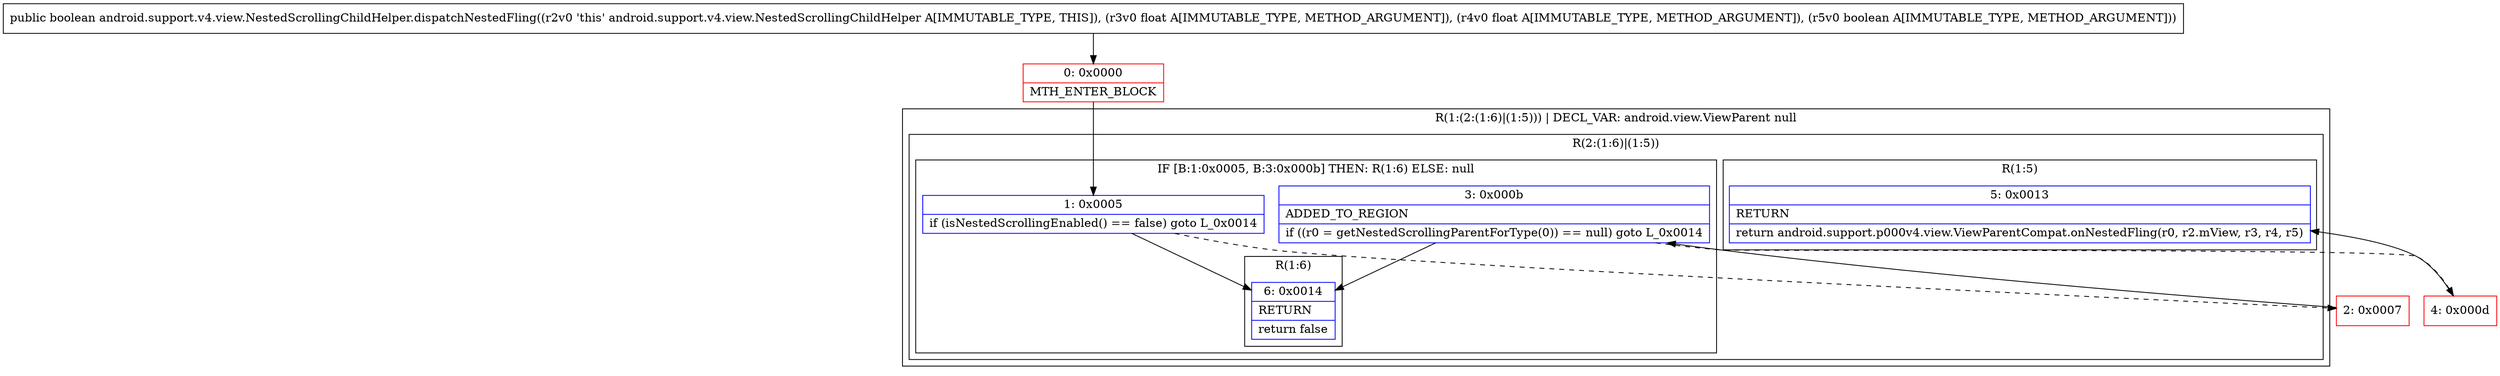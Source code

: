 digraph "CFG forandroid.support.v4.view.NestedScrollingChildHelper.dispatchNestedFling(FFZ)Z" {
subgraph cluster_Region_1212943098 {
label = "R(1:(2:(1:6)|(1:5))) | DECL_VAR: android.view.ViewParent null\l";
node [shape=record,color=blue];
subgraph cluster_Region_1038325436 {
label = "R(2:(1:6)|(1:5))";
node [shape=record,color=blue];
subgraph cluster_IfRegion_1042385083 {
label = "IF [B:1:0x0005, B:3:0x000b] THEN: R(1:6) ELSE: null";
node [shape=record,color=blue];
Node_1 [shape=record,label="{1\:\ 0x0005|if (isNestedScrollingEnabled() == false) goto L_0x0014\l}"];
Node_3 [shape=record,label="{3\:\ 0x000b|ADDED_TO_REGION\l|if ((r0 = getNestedScrollingParentForType(0)) == null) goto L_0x0014\l}"];
subgraph cluster_Region_2129975879 {
label = "R(1:6)";
node [shape=record,color=blue];
Node_6 [shape=record,label="{6\:\ 0x0014|RETURN\l|return false\l}"];
}
}
subgraph cluster_Region_1455887545 {
label = "R(1:5)";
node [shape=record,color=blue];
Node_5 [shape=record,label="{5\:\ 0x0013|RETURN\l|return android.support.p000v4.view.ViewParentCompat.onNestedFling(r0, r2.mView, r3, r4, r5)\l}"];
}
}
}
Node_0 [shape=record,color=red,label="{0\:\ 0x0000|MTH_ENTER_BLOCK\l}"];
Node_2 [shape=record,color=red,label="{2\:\ 0x0007}"];
Node_4 [shape=record,color=red,label="{4\:\ 0x000d}"];
MethodNode[shape=record,label="{public boolean android.support.v4.view.NestedScrollingChildHelper.dispatchNestedFling((r2v0 'this' android.support.v4.view.NestedScrollingChildHelper A[IMMUTABLE_TYPE, THIS]), (r3v0 float A[IMMUTABLE_TYPE, METHOD_ARGUMENT]), (r4v0 float A[IMMUTABLE_TYPE, METHOD_ARGUMENT]), (r5v0 boolean A[IMMUTABLE_TYPE, METHOD_ARGUMENT])) }"];
MethodNode -> Node_0;
Node_1 -> Node_2[style=dashed];
Node_1 -> Node_6;
Node_3 -> Node_4[style=dashed];
Node_3 -> Node_6;
Node_0 -> Node_1;
Node_2 -> Node_3;
Node_4 -> Node_5;
}

